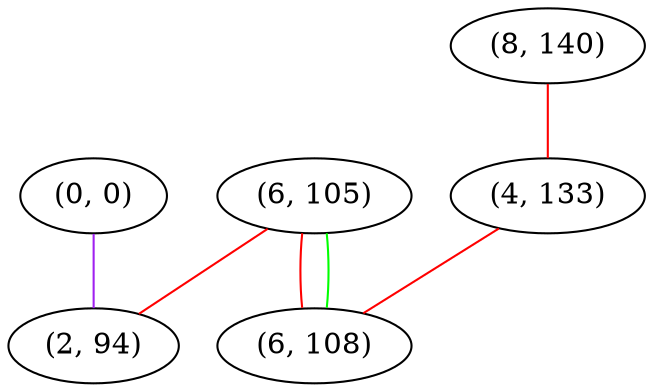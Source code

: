 graph "" {
"(6, 105)";
"(0, 0)";
"(8, 140)";
"(4, 133)";
"(2, 94)";
"(6, 108)";
"(6, 105)" -- "(6, 108)"  [color=red, key=0, weight=1];
"(6, 105)" -- "(6, 108)"  [color=green, key=1, weight=2];
"(6, 105)" -- "(2, 94)"  [color=red, key=0, weight=1];
"(0, 0)" -- "(2, 94)"  [color=purple, key=0, weight=4];
"(8, 140)" -- "(4, 133)"  [color=red, key=0, weight=1];
"(4, 133)" -- "(6, 108)"  [color=red, key=0, weight=1];
}
